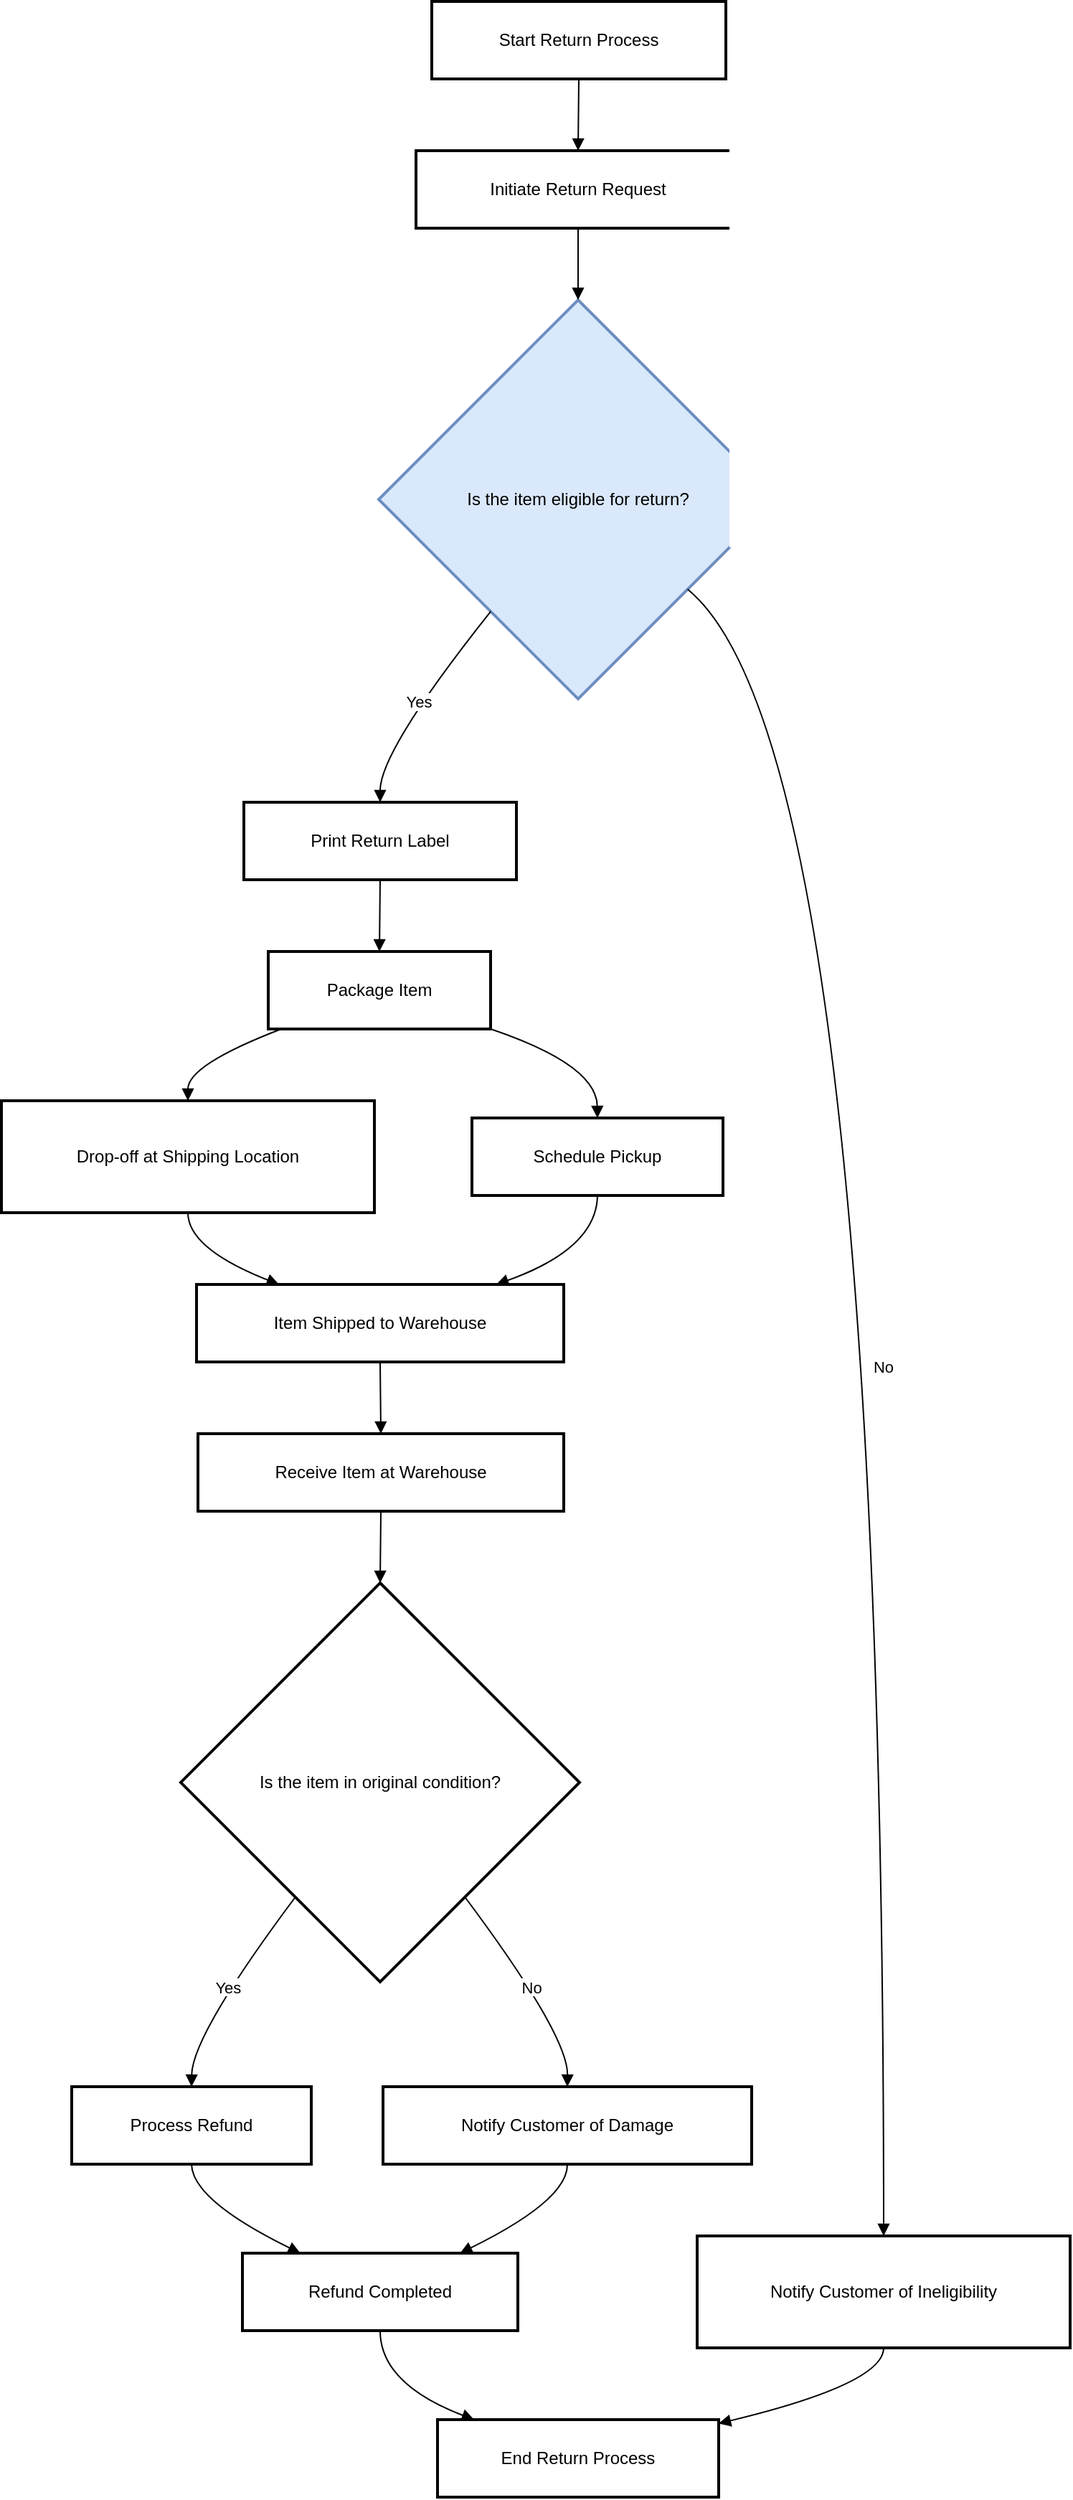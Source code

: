 <mxfile version="27.0.3">
  <diagram name="Page-1" id="erHrNDYXyUTI3wn0kQwp">
    <mxGraphModel dx="2977" dy="1506" grid="1" gridSize="10" guides="1" tooltips="1" connect="1" arrows="1" fold="1" page="1" pageScale="1" pageWidth="850" pageHeight="1100" math="0" shadow="0">
      <root>
        <mxCell id="0" />
        <mxCell id="1" parent="0" />
        <mxCell id="wPT0cLgQfJiIPYKwKjLr-1" value="Start Return Process" style="whiteSpace=wrap;strokeWidth=2;" vertex="1" parent="1">
          <mxGeometry x="320" y="20" width="205" height="54" as="geometry" />
        </mxCell>
        <mxCell id="wPT0cLgQfJiIPYKwKjLr-2" value="Initiate Return Request" style="whiteSpace=wrap;strokeWidth=2;" vertex="1" parent="1">
          <mxGeometry x="309" y="124" width="226" height="54" as="geometry" />
        </mxCell>
        <mxCell id="wPT0cLgQfJiIPYKwKjLr-3" value="Is the item eligible for return?" style="rhombus;strokeWidth=2;whiteSpace=wrap;fillColor=#dae8fc;strokeColor=#6c8ebf;" vertex="1" parent="1">
          <mxGeometry x="283" y="228" width="278" height="278" as="geometry" />
        </mxCell>
        <mxCell id="wPT0cLgQfJiIPYKwKjLr-4" value="Print Return Label" style="whiteSpace=wrap;strokeWidth=2;" vertex="1" parent="1">
          <mxGeometry x="189" y="578" width="190" height="54" as="geometry" />
        </mxCell>
        <mxCell id="wPT0cLgQfJiIPYKwKjLr-5" value="Notify Customer of Ineligibility" style="whiteSpace=wrap;strokeWidth=2;" vertex="1" parent="1">
          <mxGeometry x="505" y="1577" width="260" height="78" as="geometry" />
        </mxCell>
        <mxCell id="wPT0cLgQfJiIPYKwKjLr-6" value="Package Item" style="whiteSpace=wrap;strokeWidth=2;" vertex="1" parent="1">
          <mxGeometry x="206" y="682" width="155" height="54" as="geometry" />
        </mxCell>
        <mxCell id="wPT0cLgQfJiIPYKwKjLr-7" value="Drop-off at Shipping Location" style="whiteSpace=wrap;strokeWidth=2;" vertex="1" parent="1">
          <mxGeometry x="20" y="786" width="260" height="78" as="geometry" />
        </mxCell>
        <mxCell id="wPT0cLgQfJiIPYKwKjLr-8" value="Schedule Pickup" style="whiteSpace=wrap;strokeWidth=2;" vertex="1" parent="1">
          <mxGeometry x="348" y="798" width="175" height="54" as="geometry" />
        </mxCell>
        <mxCell id="wPT0cLgQfJiIPYKwKjLr-9" value="Item Shipped to Warehouse" style="whiteSpace=wrap;strokeWidth=2;" vertex="1" parent="1">
          <mxGeometry x="156" y="914" width="256" height="54" as="geometry" />
        </mxCell>
        <mxCell id="wPT0cLgQfJiIPYKwKjLr-10" value="Receive Item at Warehouse" style="whiteSpace=wrap;strokeWidth=2;" vertex="1" parent="1">
          <mxGeometry x="157" y="1018" width="255" height="54" as="geometry" />
        </mxCell>
        <mxCell id="wPT0cLgQfJiIPYKwKjLr-11" value="Is the item in original condition?" style="rhombus;strokeWidth=2;whiteSpace=wrap;" vertex="1" parent="1">
          <mxGeometry x="145" y="1122" width="278" height="278" as="geometry" />
        </mxCell>
        <mxCell id="wPT0cLgQfJiIPYKwKjLr-12" value="Process Refund" style="whiteSpace=wrap;strokeWidth=2;" vertex="1" parent="1">
          <mxGeometry x="69" y="1473" width="167" height="54" as="geometry" />
        </mxCell>
        <mxCell id="wPT0cLgQfJiIPYKwKjLr-13" value="Notify Customer of Damage" style="whiteSpace=wrap;strokeWidth=2;" vertex="1" parent="1">
          <mxGeometry x="286" y="1473" width="257" height="54" as="geometry" />
        </mxCell>
        <mxCell id="wPT0cLgQfJiIPYKwKjLr-14" value="Refund Completed" style="whiteSpace=wrap;strokeWidth=2;" vertex="1" parent="1">
          <mxGeometry x="188" y="1589" width="192" height="54" as="geometry" />
        </mxCell>
        <mxCell id="wPT0cLgQfJiIPYKwKjLr-15" value="End Return Process" style="whiteSpace=wrap;strokeWidth=2;" vertex="1" parent="1">
          <mxGeometry x="324" y="1705" width="196" height="54" as="geometry" />
        </mxCell>
        <mxCell id="wPT0cLgQfJiIPYKwKjLr-16" value="" style="curved=1;startArrow=none;endArrow=block;exitX=0.5;exitY=1;entryX=0.5;entryY=0;rounded=0;" edge="1" parent="1" source="wPT0cLgQfJiIPYKwKjLr-1" target="wPT0cLgQfJiIPYKwKjLr-2">
          <mxGeometry relative="1" as="geometry">
            <Array as="points" />
          </mxGeometry>
        </mxCell>
        <mxCell id="wPT0cLgQfJiIPYKwKjLr-17" value="" style="curved=1;startArrow=none;endArrow=block;exitX=0.5;exitY=1;entryX=0.5;entryY=0;rounded=0;" edge="1" parent="1" source="wPT0cLgQfJiIPYKwKjLr-2" target="wPT0cLgQfJiIPYKwKjLr-3">
          <mxGeometry relative="1" as="geometry">
            <Array as="points" />
          </mxGeometry>
        </mxCell>
        <mxCell id="wPT0cLgQfJiIPYKwKjLr-18" value="Yes" style="curved=1;startArrow=none;endArrow=block;exitX=0.11;exitY=1;entryX=0.5;entryY=0.01;rounded=0;" edge="1" parent="1" source="wPT0cLgQfJiIPYKwKjLr-3" target="wPT0cLgQfJiIPYKwKjLr-4">
          <mxGeometry relative="1" as="geometry">
            <Array as="points">
              <mxPoint x="284" y="542" />
            </Array>
          </mxGeometry>
        </mxCell>
        <mxCell id="wPT0cLgQfJiIPYKwKjLr-19" value="No" style="curved=1;startArrow=none;endArrow=block;exitX=1;exitY=0.91;entryX=0.5;entryY=0;rounded=0;" edge="1" parent="1" source="wPT0cLgQfJiIPYKwKjLr-3" target="wPT0cLgQfJiIPYKwKjLr-5">
          <mxGeometry relative="1" as="geometry">
            <Array as="points">
              <mxPoint x="635" y="542" />
            </Array>
          </mxGeometry>
        </mxCell>
        <mxCell id="wPT0cLgQfJiIPYKwKjLr-20" value="" style="curved=1;startArrow=none;endArrow=block;exitX=0.5;exitY=1.01;entryX=0.5;entryY=0.01;rounded=0;" edge="1" parent="1" source="wPT0cLgQfJiIPYKwKjLr-4" target="wPT0cLgQfJiIPYKwKjLr-6">
          <mxGeometry relative="1" as="geometry">
            <Array as="points" />
          </mxGeometry>
        </mxCell>
        <mxCell id="wPT0cLgQfJiIPYKwKjLr-21" value="" style="curved=1;startArrow=none;endArrow=block;exitX=0.05;exitY=1.01;entryX=0.5;entryY=0.01;rounded=0;" edge="1" parent="1" source="wPT0cLgQfJiIPYKwKjLr-6" target="wPT0cLgQfJiIPYKwKjLr-7">
          <mxGeometry relative="1" as="geometry">
            <Array as="points">
              <mxPoint x="150" y="761" />
            </Array>
          </mxGeometry>
        </mxCell>
        <mxCell id="wPT0cLgQfJiIPYKwKjLr-22" value="" style="curved=1;startArrow=none;endArrow=block;exitX=1;exitY=1;entryX=0.5;entryY=0.01;rounded=0;" edge="1" parent="1" source="wPT0cLgQfJiIPYKwKjLr-6" target="wPT0cLgQfJiIPYKwKjLr-8">
          <mxGeometry relative="1" as="geometry">
            <Array as="points">
              <mxPoint x="435" y="761" />
            </Array>
          </mxGeometry>
        </mxCell>
        <mxCell id="wPT0cLgQfJiIPYKwKjLr-23" value="" style="curved=1;startArrow=none;endArrow=block;exitX=0.5;exitY=1.01;entryX=0.23;entryY=0.01;rounded=0;" edge="1" parent="1" source="wPT0cLgQfJiIPYKwKjLr-7" target="wPT0cLgQfJiIPYKwKjLr-9">
          <mxGeometry relative="1" as="geometry">
            <Array as="points">
              <mxPoint x="150" y="889" />
            </Array>
          </mxGeometry>
        </mxCell>
        <mxCell id="wPT0cLgQfJiIPYKwKjLr-24" value="" style="curved=1;startArrow=none;endArrow=block;exitX=0.5;exitY=1.01;entryX=0.81;entryY=0.01;rounded=0;" edge="1" parent="1" source="wPT0cLgQfJiIPYKwKjLr-8" target="wPT0cLgQfJiIPYKwKjLr-9">
          <mxGeometry relative="1" as="geometry">
            <Array as="points">
              <mxPoint x="435" y="889" />
            </Array>
          </mxGeometry>
        </mxCell>
        <mxCell id="wPT0cLgQfJiIPYKwKjLr-25" value="" style="curved=1;startArrow=none;endArrow=block;exitX=0.5;exitY=1.01;entryX=0.5;entryY=0.01;rounded=0;" edge="1" parent="1" source="wPT0cLgQfJiIPYKwKjLr-9" target="wPT0cLgQfJiIPYKwKjLr-10">
          <mxGeometry relative="1" as="geometry">
            <Array as="points" />
          </mxGeometry>
        </mxCell>
        <mxCell id="wPT0cLgQfJiIPYKwKjLr-26" value="" style="curved=1;startArrow=none;endArrow=block;exitX=0.5;exitY=1.01;entryX=0.5;entryY=0;rounded=0;" edge="1" parent="1" source="wPT0cLgQfJiIPYKwKjLr-10" target="wPT0cLgQfJiIPYKwKjLr-11">
          <mxGeometry relative="1" as="geometry">
            <Array as="points" />
          </mxGeometry>
        </mxCell>
        <mxCell id="wPT0cLgQfJiIPYKwKjLr-27" value="Yes" style="curved=1;startArrow=none;endArrow=block;exitX=0.13;exitY=1;entryX=0.5;entryY=0;rounded=0;" edge="1" parent="1" source="wPT0cLgQfJiIPYKwKjLr-11" target="wPT0cLgQfJiIPYKwKjLr-12">
          <mxGeometry relative="1" as="geometry">
            <Array as="points">
              <mxPoint x="153" y="1437" />
            </Array>
          </mxGeometry>
        </mxCell>
        <mxCell id="wPT0cLgQfJiIPYKwKjLr-28" value="No" style="curved=1;startArrow=none;endArrow=block;exitX=0.87;exitY=1;entryX=0.5;entryY=0;rounded=0;" edge="1" parent="1" source="wPT0cLgQfJiIPYKwKjLr-11" target="wPT0cLgQfJiIPYKwKjLr-13">
          <mxGeometry relative="1" as="geometry">
            <Array as="points">
              <mxPoint x="415" y="1437" />
            </Array>
          </mxGeometry>
        </mxCell>
        <mxCell id="wPT0cLgQfJiIPYKwKjLr-29" value="" style="curved=1;startArrow=none;endArrow=block;exitX=0.5;exitY=1;entryX=0.21;entryY=0;rounded=0;" edge="1" parent="1" source="wPT0cLgQfJiIPYKwKjLr-12" target="wPT0cLgQfJiIPYKwKjLr-14">
          <mxGeometry relative="1" as="geometry">
            <Array as="points">
              <mxPoint x="153" y="1552" />
            </Array>
          </mxGeometry>
        </mxCell>
        <mxCell id="wPT0cLgQfJiIPYKwKjLr-30" value="" style="curved=1;startArrow=none;endArrow=block;exitX=0.5;exitY=1;entryX=0.79;entryY=0;rounded=0;" edge="1" parent="1" source="wPT0cLgQfJiIPYKwKjLr-13" target="wPT0cLgQfJiIPYKwKjLr-14">
          <mxGeometry relative="1" as="geometry">
            <Array as="points">
              <mxPoint x="415" y="1552" />
            </Array>
          </mxGeometry>
        </mxCell>
        <mxCell id="wPT0cLgQfJiIPYKwKjLr-31" value="" style="curved=1;startArrow=none;endArrow=block;exitX=0.5;exitY=1;entryX=0.13;entryY=0;rounded=0;" edge="1" parent="1" source="wPT0cLgQfJiIPYKwKjLr-14" target="wPT0cLgQfJiIPYKwKjLr-15">
          <mxGeometry relative="1" as="geometry">
            <Array as="points">
              <mxPoint x="284" y="1680" />
            </Array>
          </mxGeometry>
        </mxCell>
        <mxCell id="wPT0cLgQfJiIPYKwKjLr-32" value="" style="curved=1;startArrow=none;endArrow=block;exitX=0.5;exitY=1;entryX=1;entryY=0.05;rounded=0;" edge="1" parent="1" source="wPT0cLgQfJiIPYKwKjLr-5" target="wPT0cLgQfJiIPYKwKjLr-15">
          <mxGeometry relative="1" as="geometry">
            <Array as="points">
              <mxPoint x="635" y="1680" />
            </Array>
          </mxGeometry>
        </mxCell>
      </root>
    </mxGraphModel>
  </diagram>
</mxfile>
